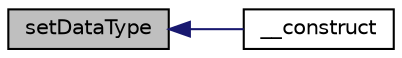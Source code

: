 digraph "setDataType"
{
  edge [fontname="Helvetica",fontsize="10",labelfontname="Helvetica",labelfontsize="10"];
  node [fontname="Helvetica",fontsize="10",shape=record];
  rankdir="LR";
  Node35 [label="setDataType",height=0.2,width=0.4,color="black", fillcolor="grey75", style="filled", fontcolor="black"];
  Node35 -> Node36 [dir="back",color="midnightblue",fontsize="10",style="solid",fontname="Helvetica"];
  Node36 [label="__construct",height=0.2,width=0.4,color="black", fillcolor="white", style="filled",URL="$class_p_h_p_excel___chart___data_series_values.html#ab768205f5948f7065ac4b00fbeabce49"];
}
